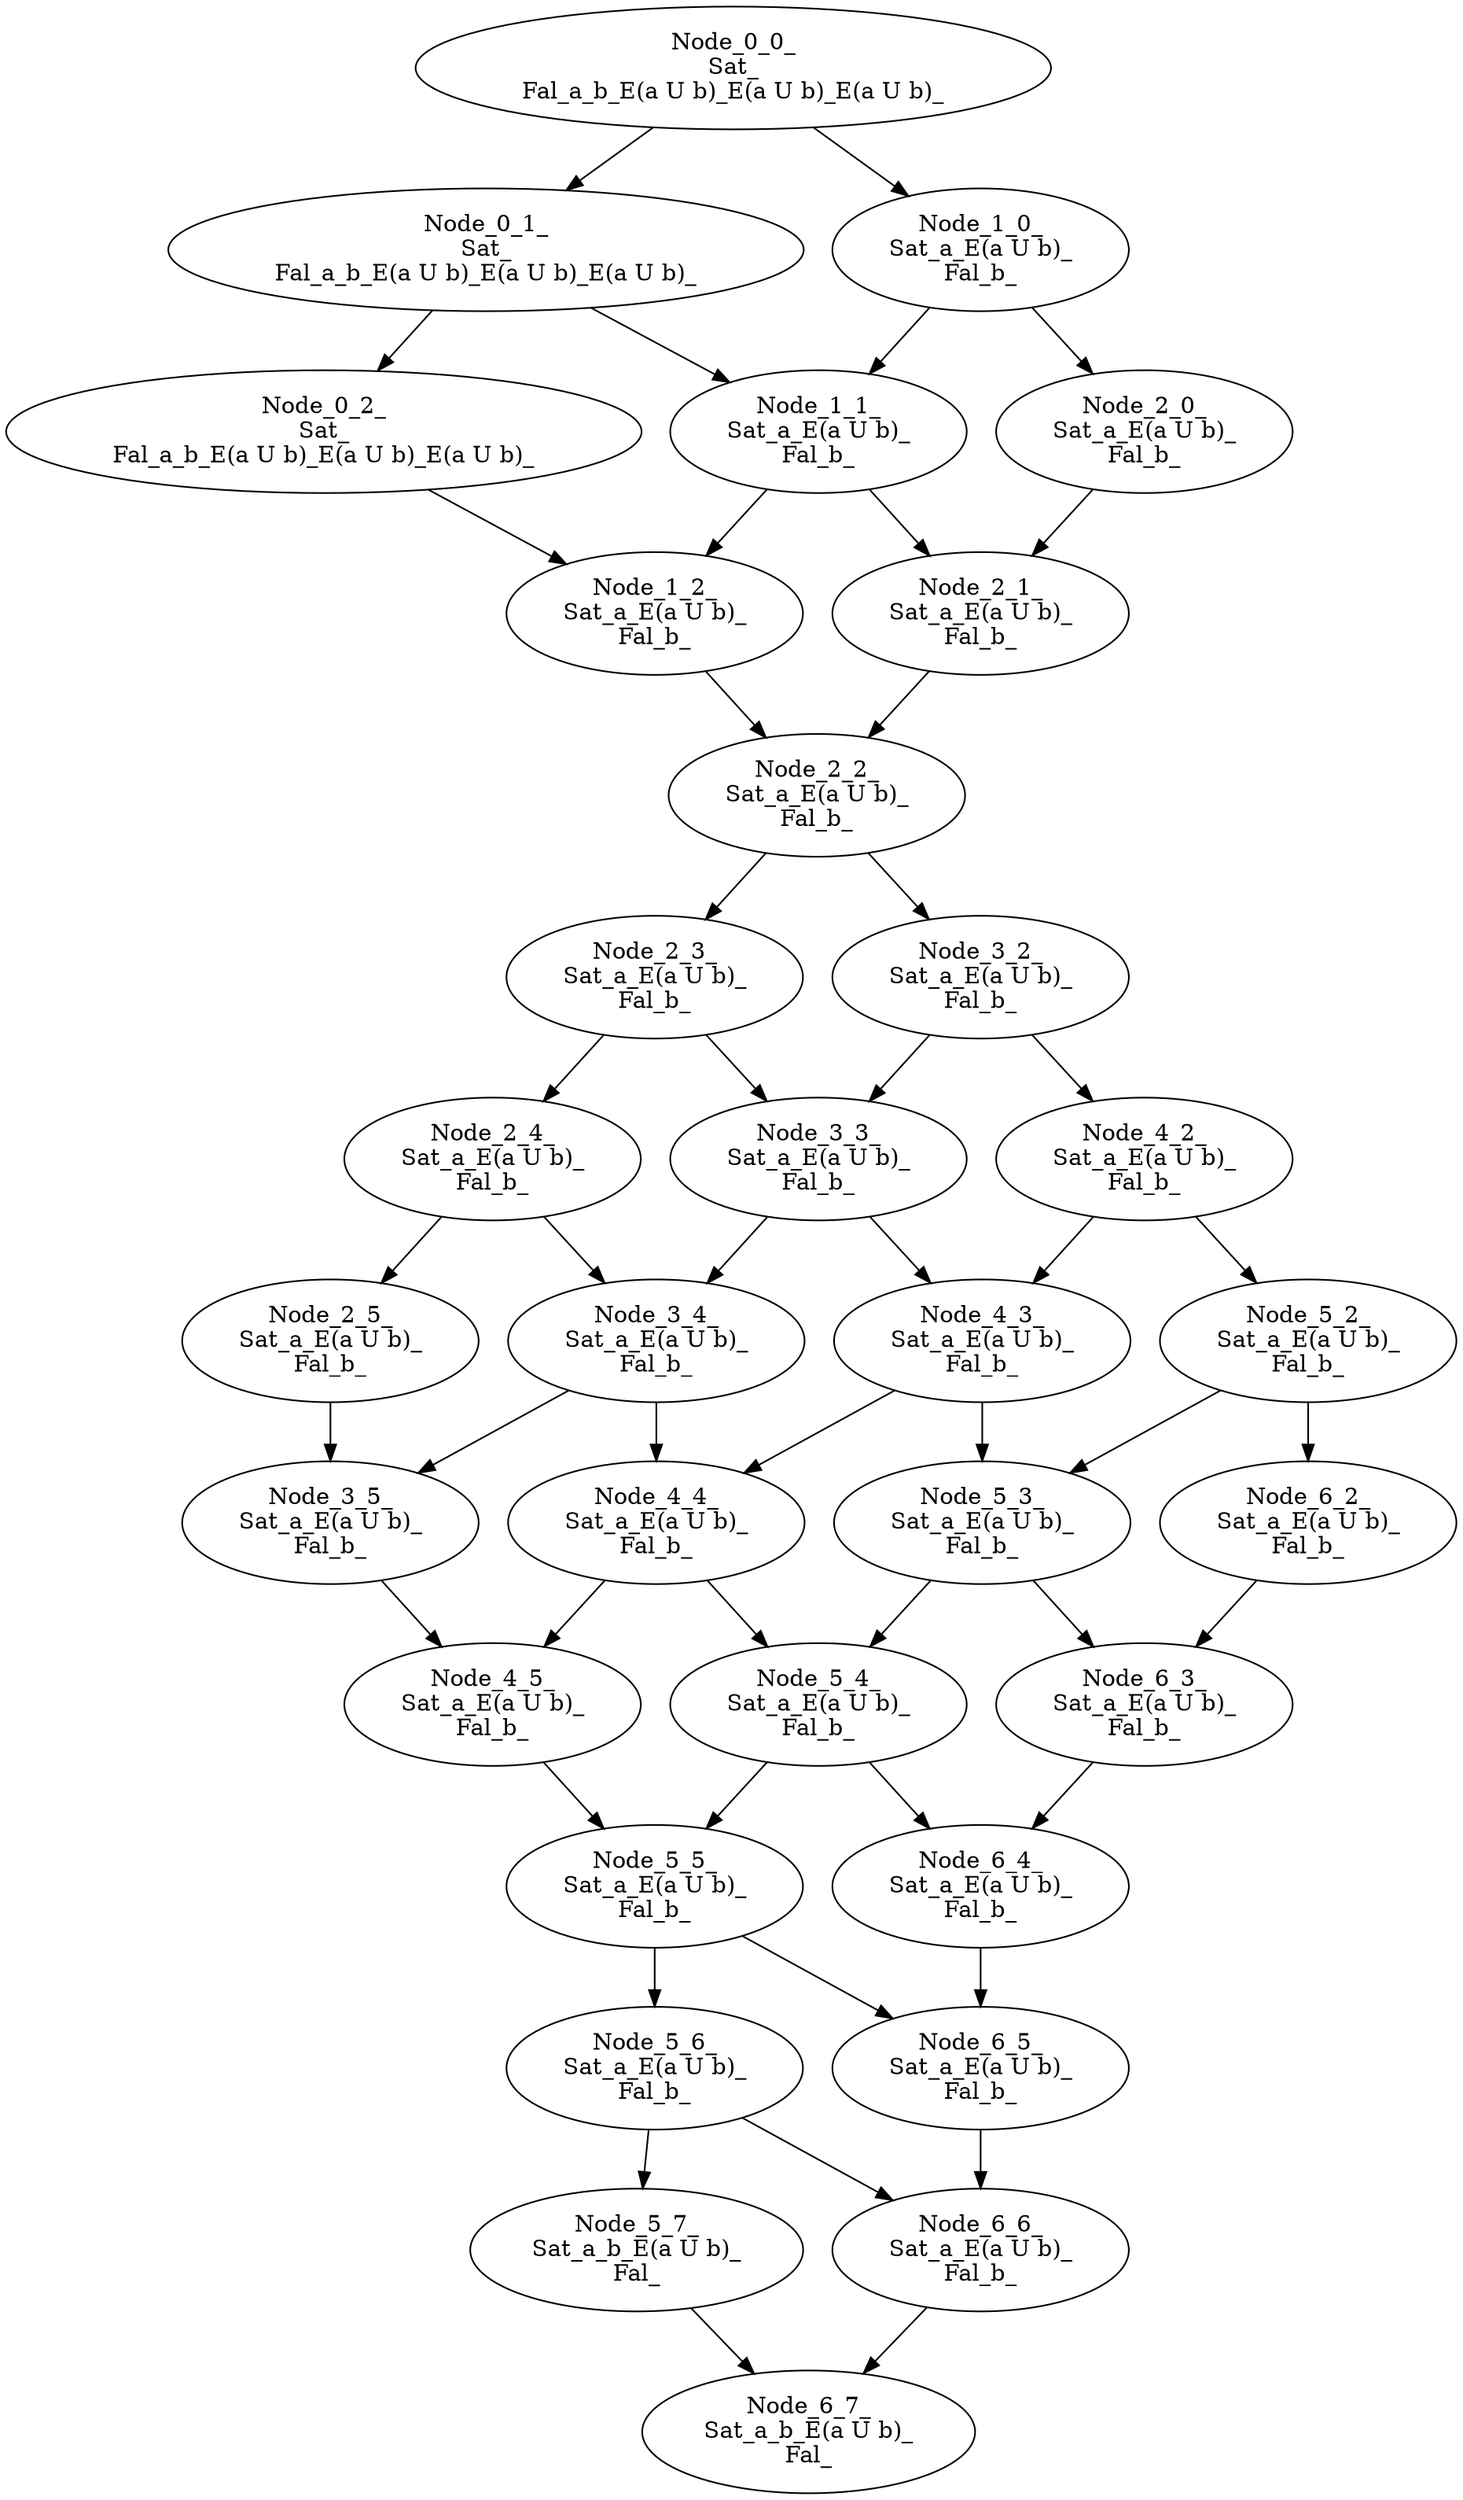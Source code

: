 digraph Check {
"Node_6_6_\nSat_a_E(a U b)_\nFal_b_"	 -> 	"Node_6_7_\nSat_a_b_E(a U b)_\nFal_";
"Node_5_7_\nSat_a_b_E(a U b)_\nFal_"	 -> 	"Node_6_7_\nSat_a_b_E(a U b)_\nFal_";
"Node_6_5_\nSat_a_E(a U b)_\nFal_b_"	 -> 	"Node_6_6_\nSat_a_E(a U b)_\nFal_b_";
"Node_5_6_\nSat_a_E(a U b)_\nFal_b_"	 -> 	"Node_6_6_\nSat_a_E(a U b)_\nFal_b_";
"Node_5_6_\nSat_a_E(a U b)_\nFal_b_"	 -> 	"Node_5_7_\nSat_a_b_E(a U b)_\nFal_";
"Node_5_5_\nSat_a_E(a U b)_\nFal_b_"	 -> 	"Node_6_5_\nSat_a_E(a U b)_\nFal_b_";
"Node_6_4_\nSat_a_E(a U b)_\nFal_b_"	 -> 	"Node_6_5_\nSat_a_E(a U b)_\nFal_b_";
"Node_5_5_\nSat_a_E(a U b)_\nFal_b_"	 -> 	"Node_5_6_\nSat_a_E(a U b)_\nFal_b_";
"Node_4_5_\nSat_a_E(a U b)_\nFal_b_"	 -> 	"Node_5_5_\nSat_a_E(a U b)_\nFal_b_";
"Node_5_4_\nSat_a_E(a U b)_\nFal_b_"	 -> 	"Node_5_5_\nSat_a_E(a U b)_\nFal_b_";
"Node_5_4_\nSat_a_E(a U b)_\nFal_b_"	 -> 	"Node_6_4_\nSat_a_E(a U b)_\nFal_b_";
"Node_6_3_\nSat_a_E(a U b)_\nFal_b_"	 -> 	"Node_6_4_\nSat_a_E(a U b)_\nFal_b_";
"Node_4_4_\nSat_a_E(a U b)_\nFal_b_"	 -> 	"Node_4_5_\nSat_a_E(a U b)_\nFal_b_";
"Node_3_5_\nSat_a_E(a U b)_\nFal_b_"	 -> 	"Node_4_5_\nSat_a_E(a U b)_\nFal_b_";
"Node_4_4_\nSat_a_E(a U b)_\nFal_b_"	 -> 	"Node_5_4_\nSat_a_E(a U b)_\nFal_b_";
"Node_5_3_\nSat_a_E(a U b)_\nFal_b_"	 -> 	"Node_5_4_\nSat_a_E(a U b)_\nFal_b_";
"Node_5_3_\nSat_a_E(a U b)_\nFal_b_"	 -> 	"Node_6_3_\nSat_a_E(a U b)_\nFal_b_";
"Node_6_2_\nSat_a_E(a U b)_\nFal_b_"	 -> 	"Node_6_3_\nSat_a_E(a U b)_\nFal_b_";
"Node_3_4_\nSat_a_E(a U b)_\nFal_b_"	 -> 	"Node_4_4_\nSat_a_E(a U b)_\nFal_b_";
"Node_4_3_\nSat_a_E(a U b)_\nFal_b_"	 -> 	"Node_4_4_\nSat_a_E(a U b)_\nFal_b_";
"Node_3_4_\nSat_a_E(a U b)_\nFal_b_"	 -> 	"Node_3_5_\nSat_a_E(a U b)_\nFal_b_";
"Node_2_5_\nSat_a_E(a U b)_\nFal_b_"	 -> 	"Node_3_5_\nSat_a_E(a U b)_\nFal_b_";
"Node_4_3_\nSat_a_E(a U b)_\nFal_b_"	 -> 	"Node_5_3_\nSat_a_E(a U b)_\nFal_b_";
"Node_5_2_\nSat_a_E(a U b)_\nFal_b_"	 -> 	"Node_5_3_\nSat_a_E(a U b)_\nFal_b_";
"Node_5_2_\nSat_a_E(a U b)_\nFal_b_"	 -> 	"Node_6_2_\nSat_a_E(a U b)_\nFal_b_";
"Node_2_4_\nSat_a_E(a U b)_\nFal_b_"	 -> 	"Node_3_4_\nSat_a_E(a U b)_\nFal_b_";
"Node_3_3_\nSat_a_E(a U b)_\nFal_b_"	 -> 	"Node_3_4_\nSat_a_E(a U b)_\nFal_b_";
"Node_3_3_\nSat_a_E(a U b)_\nFal_b_"	 -> 	"Node_4_3_\nSat_a_E(a U b)_\nFal_b_";
"Node_4_2_\nSat_a_E(a U b)_\nFal_b_"	 -> 	"Node_4_3_\nSat_a_E(a U b)_\nFal_b_";
"Node_2_4_\nSat_a_E(a U b)_\nFal_b_"	 -> 	"Node_2_5_\nSat_a_E(a U b)_\nFal_b_";
"Node_4_2_\nSat_a_E(a U b)_\nFal_b_"	 -> 	"Node_5_2_\nSat_a_E(a U b)_\nFal_b_";
"Node_2_3_\nSat_a_E(a U b)_\nFal_b_"	 -> 	"Node_2_4_\nSat_a_E(a U b)_\nFal_b_";
"Node_2_3_\nSat_a_E(a U b)_\nFal_b_"	 -> 	"Node_3_3_\nSat_a_E(a U b)_\nFal_b_";
"Node_3_2_\nSat_a_E(a U b)_\nFal_b_"	 -> 	"Node_3_3_\nSat_a_E(a U b)_\nFal_b_";
"Node_3_2_\nSat_a_E(a U b)_\nFal_b_"	 -> 	"Node_4_2_\nSat_a_E(a U b)_\nFal_b_";
"Node_2_2_\nSat_a_E(a U b)_\nFal_b_"	 -> 	"Node_2_3_\nSat_a_E(a U b)_\nFal_b_";
"Node_2_2_\nSat_a_E(a U b)_\nFal_b_"	 -> 	"Node_3_2_\nSat_a_E(a U b)_\nFal_b_";
"Node_1_2_\nSat_a_E(a U b)_\nFal_b_"	 -> 	"Node_2_2_\nSat_a_E(a U b)_\nFal_b_";
"Node_2_1_\nSat_a_E(a U b)_\nFal_b_"	 -> 	"Node_2_2_\nSat_a_E(a U b)_\nFal_b_";
"Node_1_1_\nSat_a_E(a U b)_\nFal_b_"	 -> 	"Node_1_2_\nSat_a_E(a U b)_\nFal_b_";
"Node_0_2_\nSat_\nFal_a_b_E(a U b)_E(a U b)_E(a U b)_"	 -> 	"Node_1_2_\nSat_a_E(a U b)_\nFal_b_";
"Node_1_1_\nSat_a_E(a U b)_\nFal_b_"	 -> 	"Node_2_1_\nSat_a_E(a U b)_\nFal_b_";
"Node_2_0_\nSat_a_E(a U b)_\nFal_b_"	 -> 	"Node_2_1_\nSat_a_E(a U b)_\nFal_b_";
"Node_0_1_\nSat_\nFal_a_b_E(a U b)_E(a U b)_E(a U b)_"	 -> 	"Node_1_1_\nSat_a_E(a U b)_\nFal_b_";
"Node_1_0_\nSat_a_E(a U b)_\nFal_b_"	 -> 	"Node_1_1_\nSat_a_E(a U b)_\nFal_b_";
"Node_0_1_\nSat_\nFal_a_b_E(a U b)_E(a U b)_E(a U b)_"	 -> 	"Node_0_2_\nSat_\nFal_a_b_E(a U b)_E(a U b)_E(a U b)_";
"Node_1_0_\nSat_a_E(a U b)_\nFal_b_"	 -> 	"Node_2_0_\nSat_a_E(a U b)_\nFal_b_";
"Node_0_0_\nSat_\nFal_a_b_E(a U b)_E(a U b)_E(a U b)_"	 -> 	"Node_0_1_\nSat_\nFal_a_b_E(a U b)_E(a U b)_E(a U b)_";
"Node_0_0_\nSat_\nFal_a_b_E(a U b)_E(a U b)_E(a U b)_"	 -> 	"Node_1_0_\nSat_a_E(a U b)_\nFal_b_";
}
